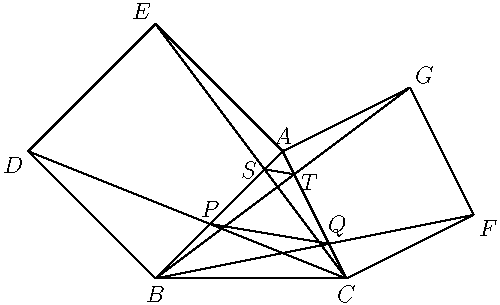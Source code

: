 
import geometry;

size(250, 250);

pair A = (0, 2);
label("$A$", A, N);
pair B = (-2, 0);
label("$B$", B, S);
pair C = (1, 0);
label("$C$", C, S);
draw(A -- B -- C -- cycle);

pair D = rotate(90, B) * A;
label("$D$", D, SW);
pair E = rotate(-90, A) * B;
label("$E$", E, NW);
draw(A -- E -- D -- B);

pair F = rotate(-90, C) * A;
label("$F$", F, SE);
pair G = rotate(90, A) * C;
label("$G$", G, NE);
draw(A -- G -- F --C);

draw(C -- D);
draw(C -- E);

draw(B -- F);
draw(B -- G);

pair S = intersectionpoint(C -- E, A -- B);
label("$S$", S, W);
pair P = intersectionpoint(C -- D, A -- B);
label("$P$", P, N);

pair T = intersectionpoint(B -- G, A -- C);
label("$T$", T, (1,-0.5));
pair Q = intersectionpoint(B -- F, A -- C);
label("$Q$", Q, (0.5,1));

draw(S -- T);
draw(P -- Q);